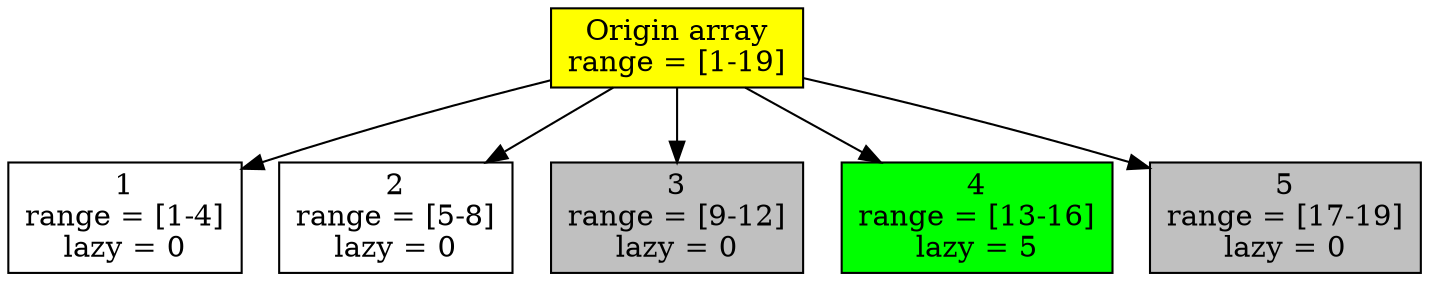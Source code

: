 digraph G {
    rankdir=TB;
    
    { 
        1 [label="Origin array\nrange = [1-19]\n" style=filled fillcolor=yellow shape=box]
        2 [label="1\nrange = [1-4]\nlazy = 0" shape=box]
        3 [label="2\nrange = [5-8]\nlazy = 0" shape=box]
        4 [label="3\nrange = [9-12]\nlazy = 0" style=filled fillcolor=gray shape=box]
        5 [label="4\nrange = [13-16]\nlazy = 5" shape=box style=filled fillcolor=green shape=box]
        6 [label="5\nrange = [17-19]\nlazy = 0" shape=box style=filled fillcolor=gray shape=box]
    }

    1 -> {2, 3, 4, 5, 6}
    {rank=same; 2, 3, 4, 5, 6}
}